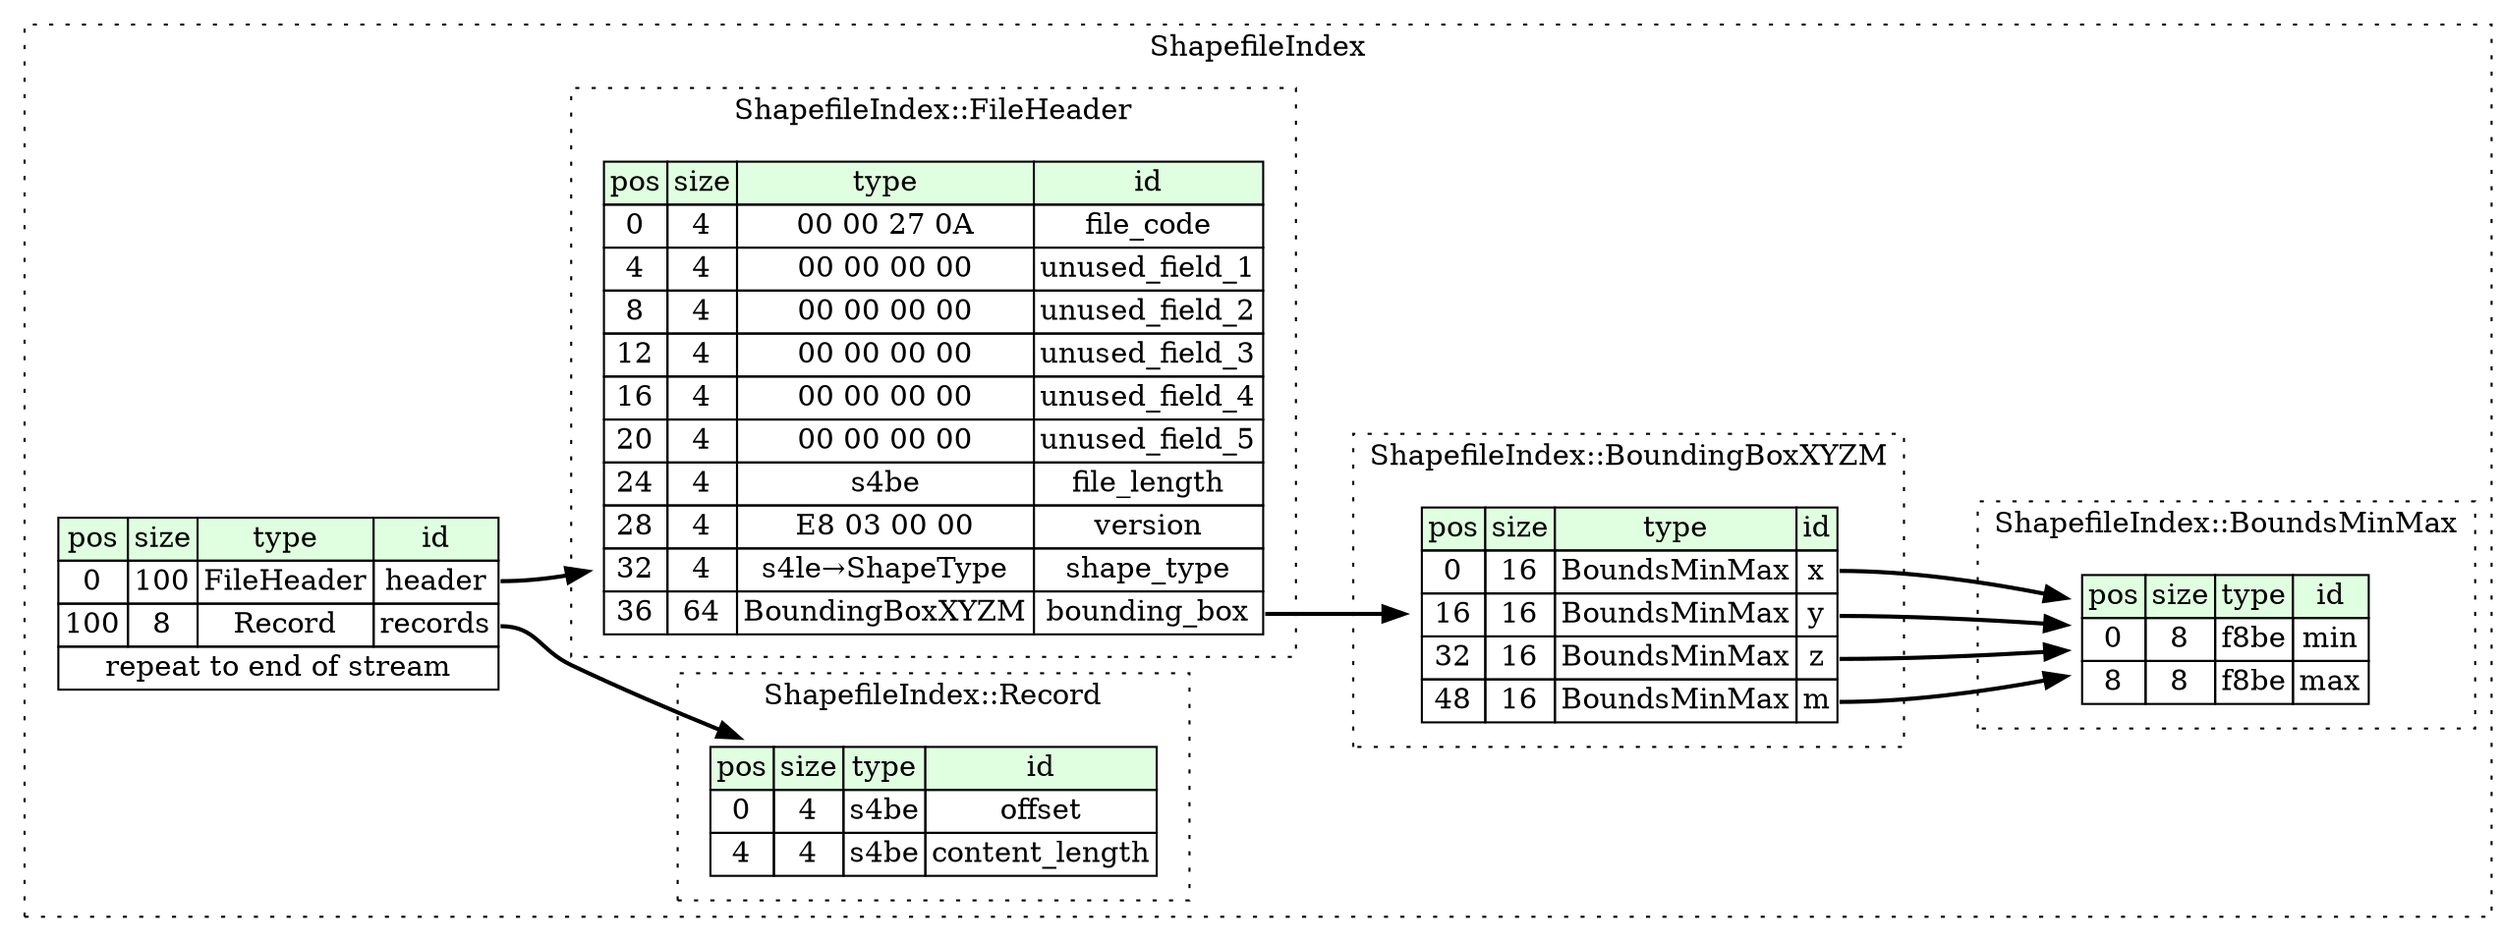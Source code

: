 digraph {
	rankdir=LR;
	node [shape=plaintext];
	subgraph cluster__shapefile_index {
		label="ShapefileIndex";
		graph[style=dotted];

		shapefile_index__seq [label=<<TABLE BORDER="0" CELLBORDER="1" CELLSPACING="0">
			<TR><TD BGCOLOR="#E0FFE0">pos</TD><TD BGCOLOR="#E0FFE0">size</TD><TD BGCOLOR="#E0FFE0">type</TD><TD BGCOLOR="#E0FFE0">id</TD></TR>
			<TR><TD PORT="header_pos">0</TD><TD PORT="header_size">100</TD><TD>FileHeader</TD><TD PORT="header_type">header</TD></TR>
			<TR><TD PORT="records_pos">100</TD><TD PORT="records_size">8</TD><TD>Record</TD><TD PORT="records_type">records</TD></TR>
			<TR><TD COLSPAN="4" PORT="records__repeat">repeat to end of stream</TD></TR>
		</TABLE>>];
		subgraph cluster__bounding_box_x_y_z_m {
			label="ShapefileIndex::BoundingBoxXYZM";
			graph[style=dotted];

			bounding_box_x_y_z_m__seq [label=<<TABLE BORDER="0" CELLBORDER="1" CELLSPACING="0">
				<TR><TD BGCOLOR="#E0FFE0">pos</TD><TD BGCOLOR="#E0FFE0">size</TD><TD BGCOLOR="#E0FFE0">type</TD><TD BGCOLOR="#E0FFE0">id</TD></TR>
				<TR><TD PORT="x_pos">0</TD><TD PORT="x_size">16</TD><TD>BoundsMinMax</TD><TD PORT="x_type">x</TD></TR>
				<TR><TD PORT="y_pos">16</TD><TD PORT="y_size">16</TD><TD>BoundsMinMax</TD><TD PORT="y_type">y</TD></TR>
				<TR><TD PORT="z_pos">32</TD><TD PORT="z_size">16</TD><TD>BoundsMinMax</TD><TD PORT="z_type">z</TD></TR>
				<TR><TD PORT="m_pos">48</TD><TD PORT="m_size">16</TD><TD>BoundsMinMax</TD><TD PORT="m_type">m</TD></TR>
			</TABLE>>];
		}
		subgraph cluster__bounds_min_max {
			label="ShapefileIndex::BoundsMinMax";
			graph[style=dotted];

			bounds_min_max__seq [label=<<TABLE BORDER="0" CELLBORDER="1" CELLSPACING="0">
				<TR><TD BGCOLOR="#E0FFE0">pos</TD><TD BGCOLOR="#E0FFE0">size</TD><TD BGCOLOR="#E0FFE0">type</TD><TD BGCOLOR="#E0FFE0">id</TD></TR>
				<TR><TD PORT="min_pos">0</TD><TD PORT="min_size">8</TD><TD>f8be</TD><TD PORT="min_type">min</TD></TR>
				<TR><TD PORT="max_pos">8</TD><TD PORT="max_size">8</TD><TD>f8be</TD><TD PORT="max_type">max</TD></TR>
			</TABLE>>];
		}
		subgraph cluster__file_header {
			label="ShapefileIndex::FileHeader";
			graph[style=dotted];

			file_header__seq [label=<<TABLE BORDER="0" CELLBORDER="1" CELLSPACING="0">
				<TR><TD BGCOLOR="#E0FFE0">pos</TD><TD BGCOLOR="#E0FFE0">size</TD><TD BGCOLOR="#E0FFE0">type</TD><TD BGCOLOR="#E0FFE0">id</TD></TR>
				<TR><TD PORT="file_code_pos">0</TD><TD PORT="file_code_size">4</TD><TD>00 00 27 0A</TD><TD PORT="file_code_type">file_code</TD></TR>
				<TR><TD PORT="unused_field_1_pos">4</TD><TD PORT="unused_field_1_size">4</TD><TD>00 00 00 00</TD><TD PORT="unused_field_1_type">unused_field_1</TD></TR>
				<TR><TD PORT="unused_field_2_pos">8</TD><TD PORT="unused_field_2_size">4</TD><TD>00 00 00 00</TD><TD PORT="unused_field_2_type">unused_field_2</TD></TR>
				<TR><TD PORT="unused_field_3_pos">12</TD><TD PORT="unused_field_3_size">4</TD><TD>00 00 00 00</TD><TD PORT="unused_field_3_type">unused_field_3</TD></TR>
				<TR><TD PORT="unused_field_4_pos">16</TD><TD PORT="unused_field_4_size">4</TD><TD>00 00 00 00</TD><TD PORT="unused_field_4_type">unused_field_4</TD></TR>
				<TR><TD PORT="unused_field_5_pos">20</TD><TD PORT="unused_field_5_size">4</TD><TD>00 00 00 00</TD><TD PORT="unused_field_5_type">unused_field_5</TD></TR>
				<TR><TD PORT="file_length_pos">24</TD><TD PORT="file_length_size">4</TD><TD>s4be</TD><TD PORT="file_length_type">file_length</TD></TR>
				<TR><TD PORT="version_pos">28</TD><TD PORT="version_size">4</TD><TD>E8 03 00 00</TD><TD PORT="version_type">version</TD></TR>
				<TR><TD PORT="shape_type_pos">32</TD><TD PORT="shape_type_size">4</TD><TD>s4le→ShapeType</TD><TD PORT="shape_type_type">shape_type</TD></TR>
				<TR><TD PORT="bounding_box_pos">36</TD><TD PORT="bounding_box_size">64</TD><TD>BoundingBoxXYZM</TD><TD PORT="bounding_box_type">bounding_box</TD></TR>
			</TABLE>>];
		}
		subgraph cluster__record {
			label="ShapefileIndex::Record";
			graph[style=dotted];

			record__seq [label=<<TABLE BORDER="0" CELLBORDER="1" CELLSPACING="0">
				<TR><TD BGCOLOR="#E0FFE0">pos</TD><TD BGCOLOR="#E0FFE0">size</TD><TD BGCOLOR="#E0FFE0">type</TD><TD BGCOLOR="#E0FFE0">id</TD></TR>
				<TR><TD PORT="offset_pos">0</TD><TD PORT="offset_size">4</TD><TD>s4be</TD><TD PORT="offset_type">offset</TD></TR>
				<TR><TD PORT="content_length_pos">4</TD><TD PORT="content_length_size">4</TD><TD>s4be</TD><TD PORT="content_length_type">content_length</TD></TR>
			</TABLE>>];
		}
	}
	shapefile_index__seq:header_type -> file_header__seq [style=bold];
	shapefile_index__seq:records_type -> record__seq [style=bold];
	bounding_box_x_y_z_m__seq:x_type -> bounds_min_max__seq [style=bold];
	bounding_box_x_y_z_m__seq:y_type -> bounds_min_max__seq [style=bold];
	bounding_box_x_y_z_m__seq:z_type -> bounds_min_max__seq [style=bold];
	bounding_box_x_y_z_m__seq:m_type -> bounds_min_max__seq [style=bold];
	file_header__seq:bounding_box_type -> bounding_box_x_y_z_m__seq [style=bold];
}
